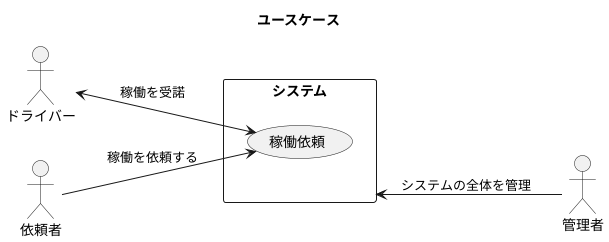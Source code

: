@startuml task
title ユースケース
left to right direction
actor "ドライバー" as Driver
actor "依頼者" as DeliveryOffice
actor "管理者" as Admin 

rectangle "システム" as System {
    usecase "稼働依頼" as task
}

System <-- Admin : システムの全体を管理
Driver <--> task : 稼働を受諾
DeliveryOffice --> task : 稼働を依頼する

@enduml